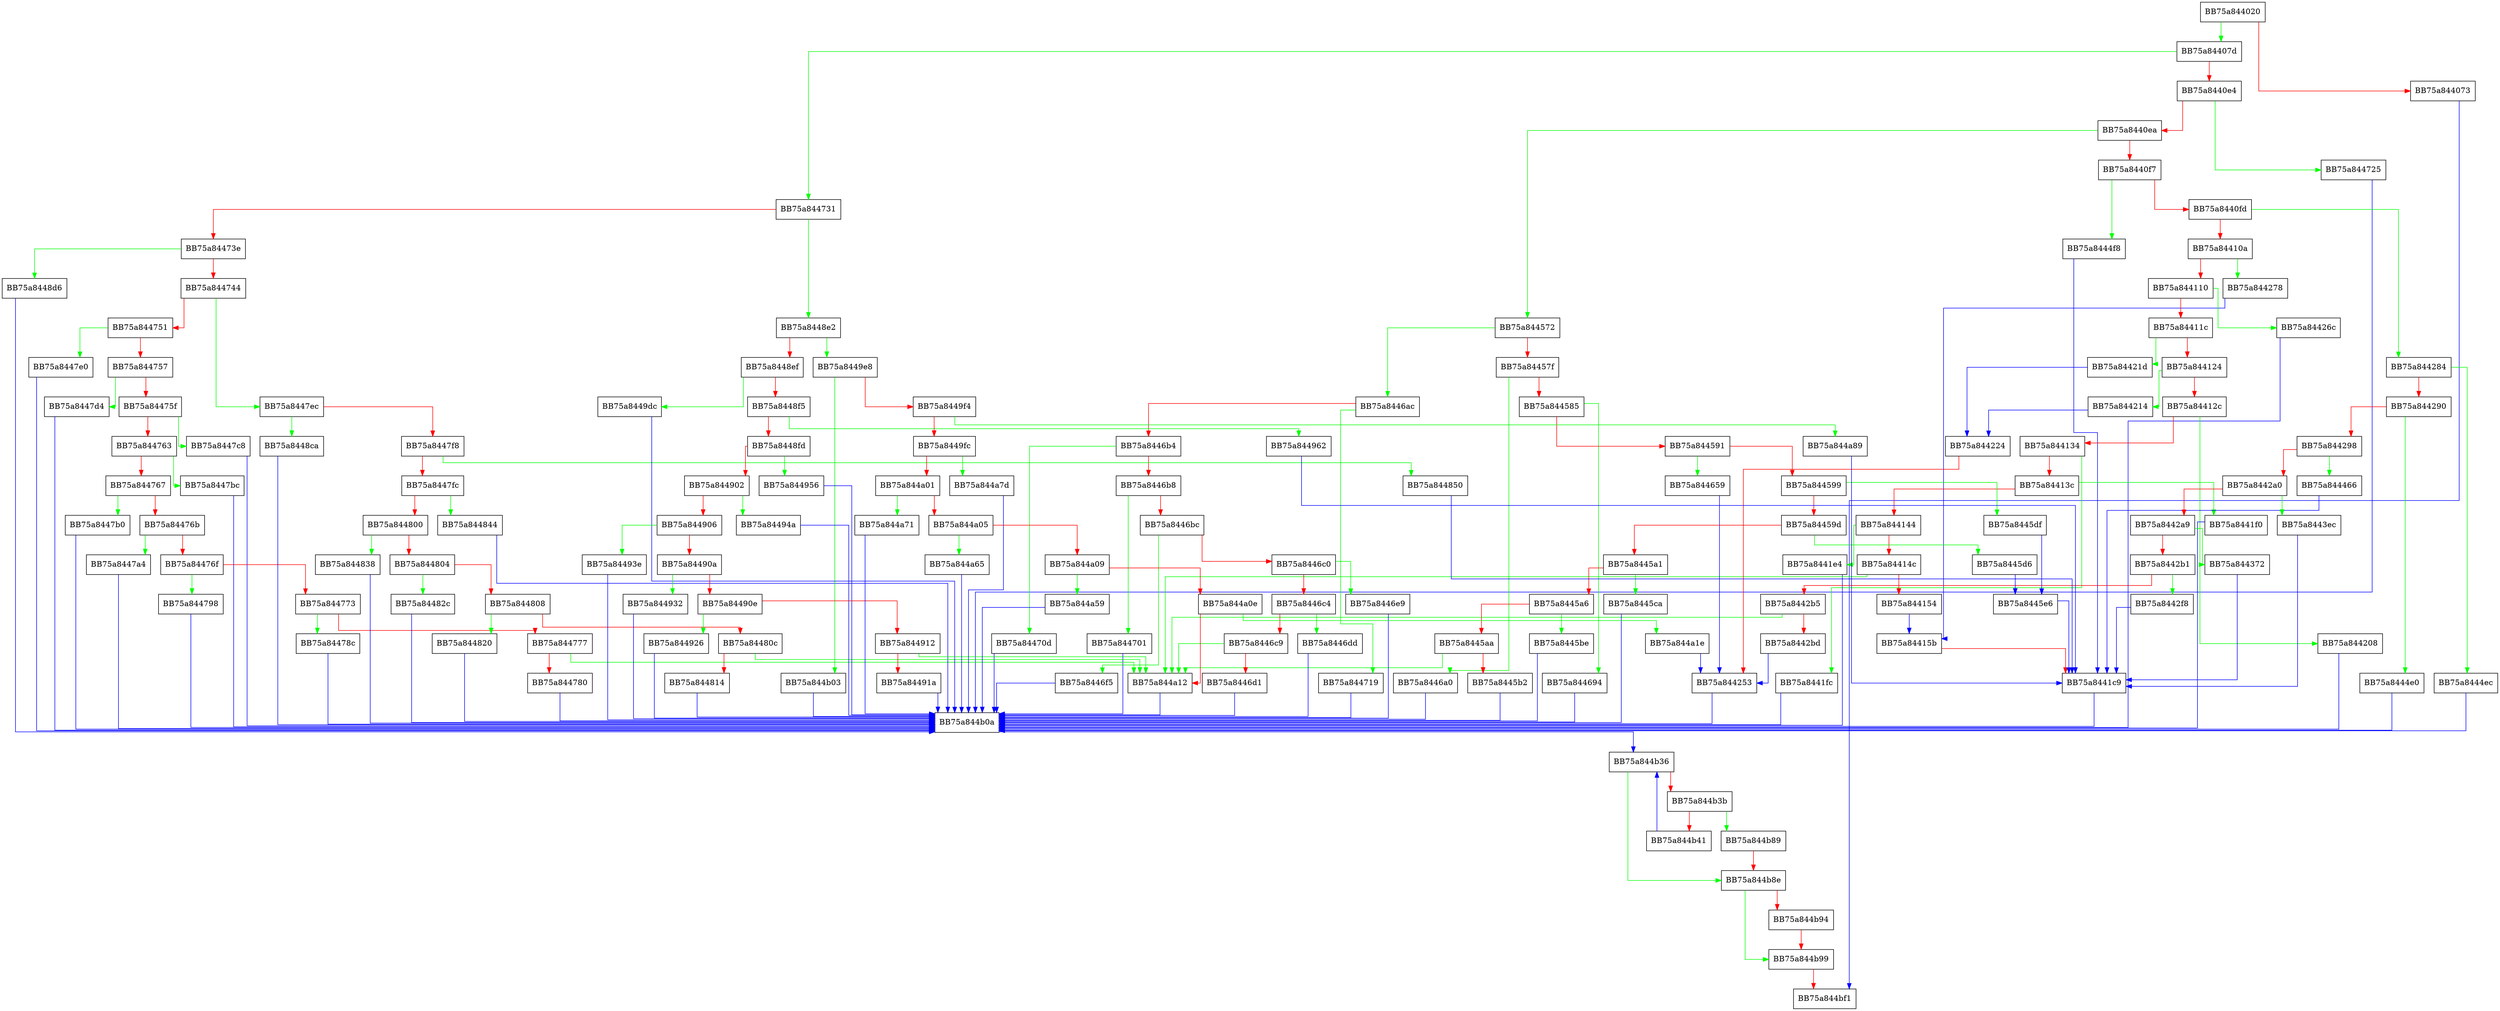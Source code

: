 digraph CollectStates {
  node [shape="box"];
  graph [splines=ortho];
  BB75a844020 -> BB75a84407d [color="green"];
  BB75a844020 -> BB75a844073 [color="red"];
  BB75a844073 -> BB75a844bf1 [color="blue"];
  BB75a84407d -> BB75a844731 [color="green"];
  BB75a84407d -> BB75a8440e4 [color="red"];
  BB75a8440e4 -> BB75a844725 [color="green"];
  BB75a8440e4 -> BB75a8440ea [color="red"];
  BB75a8440ea -> BB75a844572 [color="green"];
  BB75a8440ea -> BB75a8440f7 [color="red"];
  BB75a8440f7 -> BB75a8444f8 [color="green"];
  BB75a8440f7 -> BB75a8440fd [color="red"];
  BB75a8440fd -> BB75a844284 [color="green"];
  BB75a8440fd -> BB75a84410a [color="red"];
  BB75a84410a -> BB75a844278 [color="green"];
  BB75a84410a -> BB75a844110 [color="red"];
  BB75a844110 -> BB75a84426c [color="green"];
  BB75a844110 -> BB75a84411c [color="red"];
  BB75a84411c -> BB75a84421d [color="green"];
  BB75a84411c -> BB75a844124 [color="red"];
  BB75a844124 -> BB75a844214 [color="green"];
  BB75a844124 -> BB75a84412c [color="red"];
  BB75a84412c -> BB75a844208 [color="green"];
  BB75a84412c -> BB75a844134 [color="red"];
  BB75a844134 -> BB75a8441fc [color="green"];
  BB75a844134 -> BB75a84413c [color="red"];
  BB75a84413c -> BB75a8441f0 [color="green"];
  BB75a84413c -> BB75a844144 [color="red"];
  BB75a844144 -> BB75a8441e4 [color="green"];
  BB75a844144 -> BB75a84414c [color="red"];
  BB75a84414c -> BB75a844a12 [color="green"];
  BB75a84414c -> BB75a844154 [color="red"];
  BB75a844154 -> BB75a84415b [color="blue"];
  BB75a84415b -> BB75a8441c9 [color="red"];
  BB75a8441c9 -> BB75a844b0a [color="blue"];
  BB75a8441e4 -> BB75a844b0a [color="blue"];
  BB75a8441f0 -> BB75a844b0a [color="blue"];
  BB75a8441fc -> BB75a844b0a [color="blue"];
  BB75a844208 -> BB75a844b0a [color="blue"];
  BB75a844214 -> BB75a844224 [color="blue"];
  BB75a84421d -> BB75a844224 [color="blue"];
  BB75a844224 -> BB75a844253 [color="red"];
  BB75a844253 -> BB75a844b0a [color="blue"];
  BB75a84426c -> BB75a844b0a [color="blue"];
  BB75a844278 -> BB75a84415b [color="blue"];
  BB75a844284 -> BB75a8444ec [color="green"];
  BB75a844284 -> BB75a844290 [color="red"];
  BB75a844290 -> BB75a8444e0 [color="green"];
  BB75a844290 -> BB75a844298 [color="red"];
  BB75a844298 -> BB75a844466 [color="green"];
  BB75a844298 -> BB75a8442a0 [color="red"];
  BB75a8442a0 -> BB75a8443ec [color="green"];
  BB75a8442a0 -> BB75a8442a9 [color="red"];
  BB75a8442a9 -> BB75a844372 [color="green"];
  BB75a8442a9 -> BB75a8442b1 [color="red"];
  BB75a8442b1 -> BB75a8442f8 [color="green"];
  BB75a8442b1 -> BB75a8442b5 [color="red"];
  BB75a8442b5 -> BB75a844a12 [color="green"];
  BB75a8442b5 -> BB75a8442bd [color="red"];
  BB75a8442bd -> BB75a844253 [color="blue"];
  BB75a8442f8 -> BB75a8441c9 [color="blue"];
  BB75a844372 -> BB75a8441c9 [color="blue"];
  BB75a8443ec -> BB75a8441c9 [color="blue"];
  BB75a844466 -> BB75a8441c9 [color="blue"];
  BB75a8444e0 -> BB75a844b0a [color="blue"];
  BB75a8444ec -> BB75a844b0a [color="blue"];
  BB75a8444f8 -> BB75a8441c9 [color="blue"];
  BB75a844572 -> BB75a8446ac [color="green"];
  BB75a844572 -> BB75a84457f [color="red"];
  BB75a84457f -> BB75a8446a0 [color="green"];
  BB75a84457f -> BB75a844585 [color="red"];
  BB75a844585 -> BB75a844694 [color="green"];
  BB75a844585 -> BB75a844591 [color="red"];
  BB75a844591 -> BB75a844659 [color="green"];
  BB75a844591 -> BB75a844599 [color="red"];
  BB75a844599 -> BB75a8445df [color="green"];
  BB75a844599 -> BB75a84459d [color="red"];
  BB75a84459d -> BB75a8445d6 [color="green"];
  BB75a84459d -> BB75a8445a1 [color="red"];
  BB75a8445a1 -> BB75a8445ca [color="green"];
  BB75a8445a1 -> BB75a8445a6 [color="red"];
  BB75a8445a6 -> BB75a8445be [color="green"];
  BB75a8445a6 -> BB75a8445aa [color="red"];
  BB75a8445aa -> BB75a844a12 [color="green"];
  BB75a8445aa -> BB75a8445b2 [color="red"];
  BB75a8445b2 -> BB75a844b0a [color="blue"];
  BB75a8445be -> BB75a844b0a [color="blue"];
  BB75a8445ca -> BB75a844b0a [color="blue"];
  BB75a8445d6 -> BB75a8445e6 [color="blue"];
  BB75a8445df -> BB75a8445e6 [color="blue"];
  BB75a8445e6 -> BB75a8441c9 [color="blue"];
  BB75a844659 -> BB75a844253 [color="blue"];
  BB75a844694 -> BB75a844b0a [color="blue"];
  BB75a8446a0 -> BB75a844b0a [color="blue"];
  BB75a8446ac -> BB75a844719 [color="green"];
  BB75a8446ac -> BB75a8446b4 [color="red"];
  BB75a8446b4 -> BB75a84470d [color="green"];
  BB75a8446b4 -> BB75a8446b8 [color="red"];
  BB75a8446b8 -> BB75a844701 [color="green"];
  BB75a8446b8 -> BB75a8446bc [color="red"];
  BB75a8446bc -> BB75a8446f5 [color="green"];
  BB75a8446bc -> BB75a8446c0 [color="red"];
  BB75a8446c0 -> BB75a8446e9 [color="green"];
  BB75a8446c0 -> BB75a8446c4 [color="red"];
  BB75a8446c4 -> BB75a8446dd [color="green"];
  BB75a8446c4 -> BB75a8446c9 [color="red"];
  BB75a8446c9 -> BB75a844a12 [color="green"];
  BB75a8446c9 -> BB75a8446d1 [color="red"];
  BB75a8446d1 -> BB75a844b0a [color="blue"];
  BB75a8446dd -> BB75a844b0a [color="blue"];
  BB75a8446e9 -> BB75a844b0a [color="blue"];
  BB75a8446f5 -> BB75a844b0a [color="blue"];
  BB75a844701 -> BB75a844b0a [color="blue"];
  BB75a84470d -> BB75a844b0a [color="blue"];
  BB75a844719 -> BB75a844b0a [color="blue"];
  BB75a844725 -> BB75a844b0a [color="blue"];
  BB75a844731 -> BB75a8448e2 [color="green"];
  BB75a844731 -> BB75a84473e [color="red"];
  BB75a84473e -> BB75a8448d6 [color="green"];
  BB75a84473e -> BB75a844744 [color="red"];
  BB75a844744 -> BB75a8447ec [color="green"];
  BB75a844744 -> BB75a844751 [color="red"];
  BB75a844751 -> BB75a8447e0 [color="green"];
  BB75a844751 -> BB75a844757 [color="red"];
  BB75a844757 -> BB75a8447d4 [color="green"];
  BB75a844757 -> BB75a84475f [color="red"];
  BB75a84475f -> BB75a8447c8 [color="green"];
  BB75a84475f -> BB75a844763 [color="red"];
  BB75a844763 -> BB75a8447bc [color="green"];
  BB75a844763 -> BB75a844767 [color="red"];
  BB75a844767 -> BB75a8447b0 [color="green"];
  BB75a844767 -> BB75a84476b [color="red"];
  BB75a84476b -> BB75a8447a4 [color="green"];
  BB75a84476b -> BB75a84476f [color="red"];
  BB75a84476f -> BB75a844798 [color="green"];
  BB75a84476f -> BB75a844773 [color="red"];
  BB75a844773 -> BB75a84478c [color="green"];
  BB75a844773 -> BB75a844777 [color="red"];
  BB75a844777 -> BB75a844a12 [color="green"];
  BB75a844777 -> BB75a844780 [color="red"];
  BB75a844780 -> BB75a844b0a [color="blue"];
  BB75a84478c -> BB75a844b0a [color="blue"];
  BB75a844798 -> BB75a844b0a [color="blue"];
  BB75a8447a4 -> BB75a844b0a [color="blue"];
  BB75a8447b0 -> BB75a844b0a [color="blue"];
  BB75a8447bc -> BB75a844b0a [color="blue"];
  BB75a8447c8 -> BB75a844b0a [color="blue"];
  BB75a8447d4 -> BB75a844b0a [color="blue"];
  BB75a8447e0 -> BB75a844b0a [color="blue"];
  BB75a8447ec -> BB75a8448ca [color="green"];
  BB75a8447ec -> BB75a8447f8 [color="red"];
  BB75a8447f8 -> BB75a844850 [color="green"];
  BB75a8447f8 -> BB75a8447fc [color="red"];
  BB75a8447fc -> BB75a844844 [color="green"];
  BB75a8447fc -> BB75a844800 [color="red"];
  BB75a844800 -> BB75a844838 [color="green"];
  BB75a844800 -> BB75a844804 [color="red"];
  BB75a844804 -> BB75a84482c [color="green"];
  BB75a844804 -> BB75a844808 [color="red"];
  BB75a844808 -> BB75a844820 [color="green"];
  BB75a844808 -> BB75a84480c [color="red"];
  BB75a84480c -> BB75a844a12 [color="green"];
  BB75a84480c -> BB75a844814 [color="red"];
  BB75a844814 -> BB75a844b0a [color="blue"];
  BB75a844820 -> BB75a844b0a [color="blue"];
  BB75a84482c -> BB75a844b0a [color="blue"];
  BB75a844838 -> BB75a844b0a [color="blue"];
  BB75a844844 -> BB75a844b0a [color="blue"];
  BB75a844850 -> BB75a8441c9 [color="blue"];
  BB75a8448ca -> BB75a844b0a [color="blue"];
  BB75a8448d6 -> BB75a844b0a [color="blue"];
  BB75a8448e2 -> BB75a8449e8 [color="green"];
  BB75a8448e2 -> BB75a8448ef [color="red"];
  BB75a8448ef -> BB75a8449dc [color="green"];
  BB75a8448ef -> BB75a8448f5 [color="red"];
  BB75a8448f5 -> BB75a844962 [color="green"];
  BB75a8448f5 -> BB75a8448fd [color="red"];
  BB75a8448fd -> BB75a844956 [color="green"];
  BB75a8448fd -> BB75a844902 [color="red"];
  BB75a844902 -> BB75a84494a [color="green"];
  BB75a844902 -> BB75a844906 [color="red"];
  BB75a844906 -> BB75a84493e [color="green"];
  BB75a844906 -> BB75a84490a [color="red"];
  BB75a84490a -> BB75a844932 [color="green"];
  BB75a84490a -> BB75a84490e [color="red"];
  BB75a84490e -> BB75a844926 [color="green"];
  BB75a84490e -> BB75a844912 [color="red"];
  BB75a844912 -> BB75a844a12 [color="green"];
  BB75a844912 -> BB75a84491a [color="red"];
  BB75a84491a -> BB75a844b0a [color="blue"];
  BB75a844926 -> BB75a844b0a [color="blue"];
  BB75a844932 -> BB75a844b0a [color="blue"];
  BB75a84493e -> BB75a844b0a [color="blue"];
  BB75a84494a -> BB75a844b0a [color="blue"];
  BB75a844956 -> BB75a844b0a [color="blue"];
  BB75a844962 -> BB75a8441c9 [color="blue"];
  BB75a8449dc -> BB75a844b0a [color="blue"];
  BB75a8449e8 -> BB75a844b03 [color="green"];
  BB75a8449e8 -> BB75a8449f4 [color="red"];
  BB75a8449f4 -> BB75a844a89 [color="green"];
  BB75a8449f4 -> BB75a8449fc [color="red"];
  BB75a8449fc -> BB75a844a7d [color="green"];
  BB75a8449fc -> BB75a844a01 [color="red"];
  BB75a844a01 -> BB75a844a71 [color="green"];
  BB75a844a01 -> BB75a844a05 [color="red"];
  BB75a844a05 -> BB75a844a65 [color="green"];
  BB75a844a05 -> BB75a844a09 [color="red"];
  BB75a844a09 -> BB75a844a59 [color="green"];
  BB75a844a09 -> BB75a844a0e [color="red"];
  BB75a844a0e -> BB75a844a1e [color="green"];
  BB75a844a0e -> BB75a844a12 [color="red"];
  BB75a844a12 -> BB75a844b0a [color="blue"];
  BB75a844a1e -> BB75a844253 [color="blue"];
  BB75a844a59 -> BB75a844b0a [color="blue"];
  BB75a844a65 -> BB75a844b0a [color="blue"];
  BB75a844a71 -> BB75a844b0a [color="blue"];
  BB75a844a7d -> BB75a844b0a [color="blue"];
  BB75a844a89 -> BB75a8441c9 [color="blue"];
  BB75a844b03 -> BB75a844b0a [color="blue"];
  BB75a844b0a -> BB75a844b36 [color="blue"];
  BB75a844b36 -> BB75a844b8e [color="green"];
  BB75a844b36 -> BB75a844b3b [color="red"];
  BB75a844b3b -> BB75a844b89 [color="green"];
  BB75a844b3b -> BB75a844b41 [color="red"];
  BB75a844b41 -> BB75a844b36 [color="blue"];
  BB75a844b89 -> BB75a844b8e [color="red"];
  BB75a844b8e -> BB75a844b99 [color="green"];
  BB75a844b8e -> BB75a844b94 [color="red"];
  BB75a844b94 -> BB75a844b99 [color="red"];
  BB75a844b99 -> BB75a844bf1 [color="red"];
}